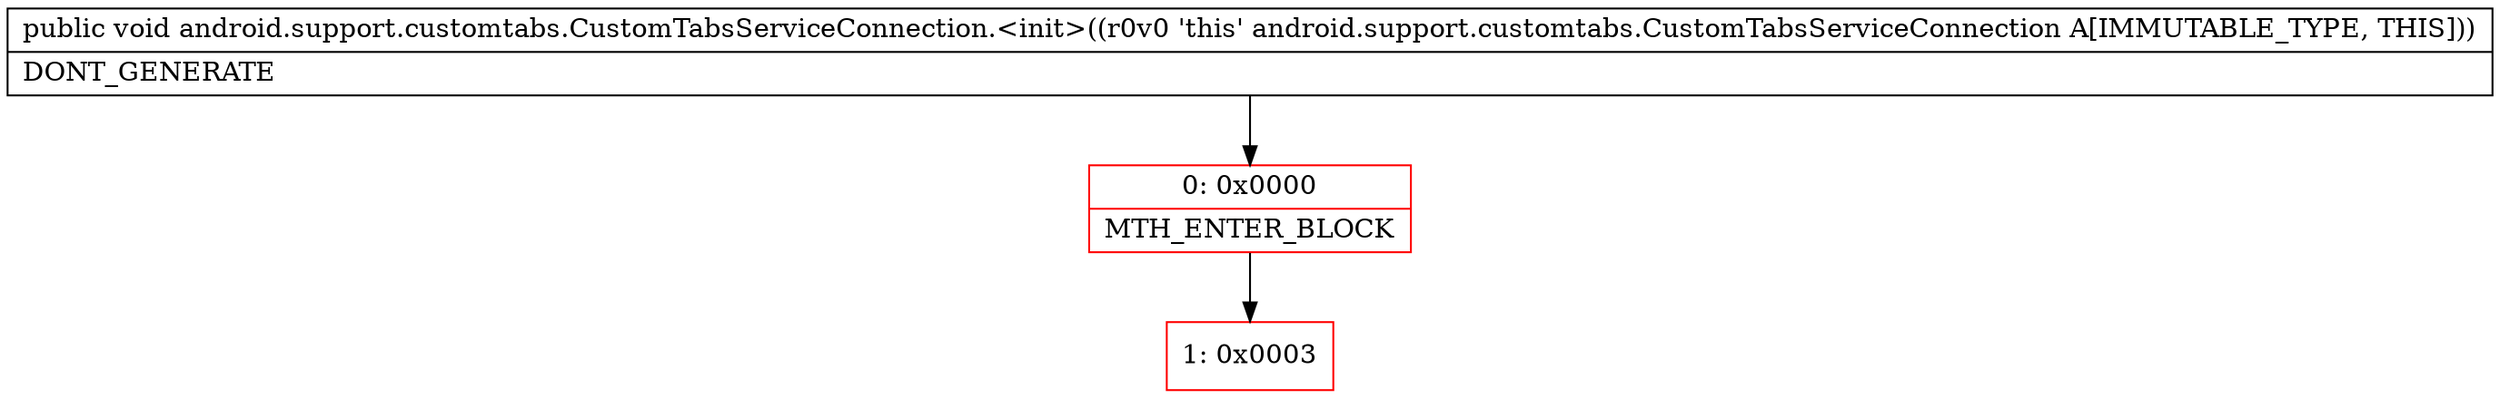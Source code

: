 digraph "CFG forandroid.support.customtabs.CustomTabsServiceConnection.\<init\>()V" {
subgraph cluster_Region_877180864 {
label = "R(0)";
node [shape=record,color=blue];
}
Node_0 [shape=record,color=red,label="{0\:\ 0x0000|MTH_ENTER_BLOCK\l}"];
Node_1 [shape=record,color=red,label="{1\:\ 0x0003}"];
MethodNode[shape=record,label="{public void android.support.customtabs.CustomTabsServiceConnection.\<init\>((r0v0 'this' android.support.customtabs.CustomTabsServiceConnection A[IMMUTABLE_TYPE, THIS]))  | DONT_GENERATE\l}"];
MethodNode -> Node_0;
Node_0 -> Node_1;
}

